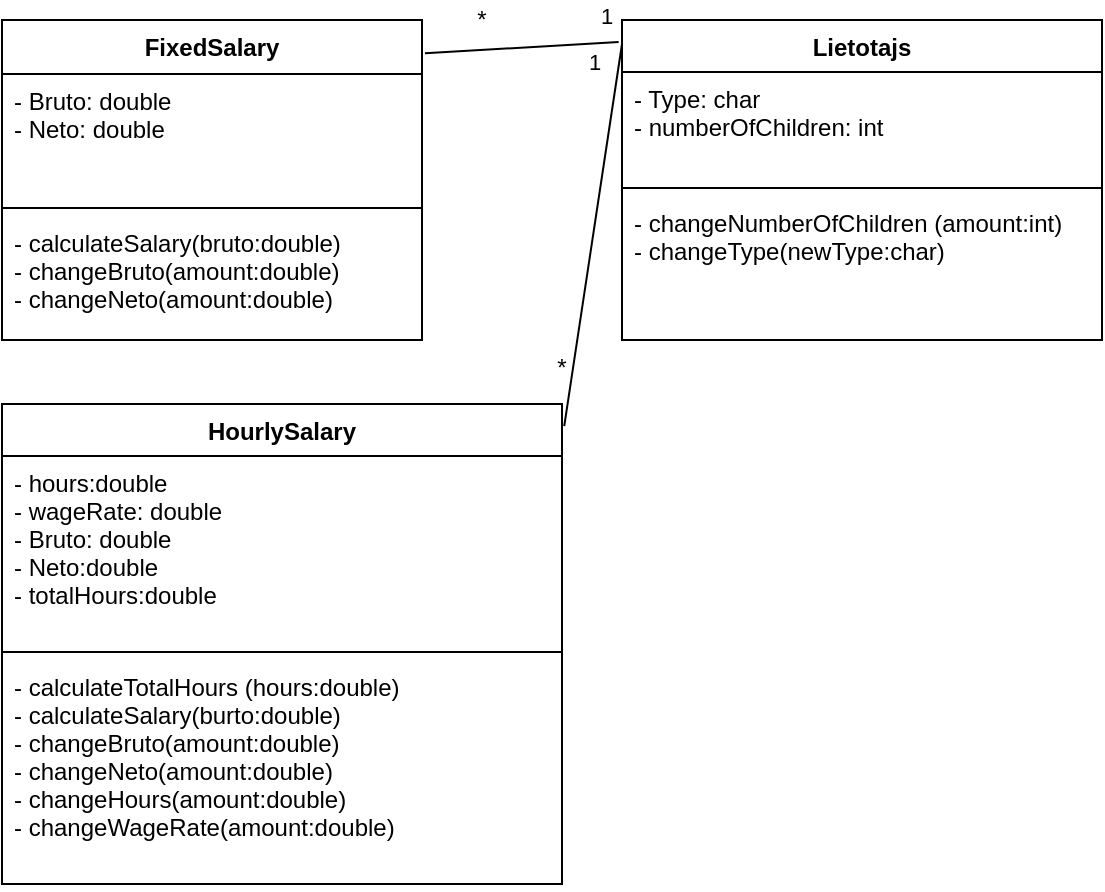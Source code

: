 <mxfile version="10.5.5" type="github"><diagram id="uEVUQhxYYaAsfeXQP3OB" name="Page-1"><mxGraphModel dx="621" dy="536" grid="1" gridSize="10" guides="1" tooltips="1" connect="1" arrows="1" fold="1" page="1" pageScale="1" pageWidth="827" pageHeight="1169" math="0" shadow="0"><root><mxCell id="0"/><mxCell id="1" parent="0"/><mxCell id="OuQEdhxySsI5sdxnEuAX-6" value="FixedSalary" style="swimlane;fontStyle=1;align=center;verticalAlign=top;childLayout=stackLayout;horizontal=1;startSize=27;horizontalStack=0;resizeParent=1;resizeParentMax=0;resizeLast=0;collapsible=1;marginBottom=0;" parent="1" vertex="1"><mxGeometry x="10" y="48" width="210" height="160" as="geometry"/></mxCell><mxCell id="OuQEdhxySsI5sdxnEuAX-7" value="- Bruto: double&#10;- Neto: double&#10;&#10;" style="text;strokeColor=none;fillColor=none;align=left;verticalAlign=top;spacingLeft=4;spacingRight=4;overflow=hidden;rotatable=0;points=[[0,0.5],[1,0.5]];portConstraint=eastwest;" parent="OuQEdhxySsI5sdxnEuAX-6" vertex="1"><mxGeometry y="27" width="210" height="63" as="geometry"/></mxCell><mxCell id="OuQEdhxySsI5sdxnEuAX-8" value="" style="line;strokeWidth=1;fillColor=none;align=left;verticalAlign=middle;spacingTop=-1;spacingLeft=3;spacingRight=3;rotatable=0;labelPosition=right;points=[];portConstraint=eastwest;" parent="OuQEdhxySsI5sdxnEuAX-6" vertex="1"><mxGeometry y="90" width="210" height="8" as="geometry"/></mxCell><mxCell id="OuQEdhxySsI5sdxnEuAX-9" value="- calculateSalary(bruto:double)&#10;- changeBruto(amount:double)&#10;- changeNeto(amount:double)&#10;&#10;" style="text;strokeColor=none;fillColor=none;align=left;verticalAlign=top;spacingLeft=4;spacingRight=4;overflow=hidden;rotatable=0;points=[[0,0.5],[1,0.5]];portConstraint=eastwest;" parent="OuQEdhxySsI5sdxnEuAX-6" vertex="1"><mxGeometry y="98" width="210" height="62" as="geometry"/></mxCell><mxCell id="HsmfVUlUror4OWr0RUcN-1" value="Lietotajs" style="swimlane;fontStyle=1;align=center;verticalAlign=top;childLayout=stackLayout;horizontal=1;startSize=26;horizontalStack=0;resizeParent=1;resizeParentMax=0;resizeLast=0;collapsible=1;marginBottom=0;" vertex="1" parent="1"><mxGeometry x="320" y="48" width="240" height="160" as="geometry"/></mxCell><mxCell id="HsmfVUlUror4OWr0RUcN-2" value="- Type: char&#10;- numberOfChildren: int&#10;" style="text;strokeColor=none;fillColor=none;align=left;verticalAlign=top;spacingLeft=4;spacingRight=4;overflow=hidden;rotatable=0;points=[[0,0.5],[1,0.5]];portConstraint=eastwest;" vertex="1" parent="HsmfVUlUror4OWr0RUcN-1"><mxGeometry y="26" width="240" height="54" as="geometry"/></mxCell><mxCell id="HsmfVUlUror4OWr0RUcN-3" value="" style="line;strokeWidth=1;fillColor=none;align=left;verticalAlign=middle;spacingTop=-1;spacingLeft=3;spacingRight=3;rotatable=0;labelPosition=right;points=[];portConstraint=eastwest;" vertex="1" parent="HsmfVUlUror4OWr0RUcN-1"><mxGeometry y="80" width="240" height="8" as="geometry"/></mxCell><mxCell id="HsmfVUlUror4OWr0RUcN-4" value="- changeNumberOfChildren (amount:int)&#10;- changeType(newType:char)" style="text;strokeColor=none;fillColor=none;align=left;verticalAlign=top;spacingLeft=4;spacingRight=4;overflow=hidden;rotatable=0;points=[[0,0.5],[1,0.5]];portConstraint=eastwest;" vertex="1" parent="HsmfVUlUror4OWr0RUcN-1"><mxGeometry y="88" width="240" height="72" as="geometry"/></mxCell><mxCell id="HsmfVUlUror4OWr0RUcN-12" value="1" style="endArrow=none;html=1;entryX=1.007;entryY=0.104;entryDx=0;entryDy=0;exitX=-0.007;exitY=0.069;exitDx=0;exitDy=0;exitPerimeter=0;entryPerimeter=0;" edge="1" parent="1" source="HsmfVUlUror4OWr0RUcN-1" target="OuQEdhxySsI5sdxnEuAX-6"><mxGeometry x="-0.886" y="-13" width="50" height="50" relative="1" as="geometry"><mxPoint x="10" y="290" as="sourcePoint"/><mxPoint x="60" y="240" as="targetPoint"/><mxPoint as="offset"/></mxGeometry></mxCell><mxCell id="HsmfVUlUror4OWr0RUcN-13" value="*" style="text;html=1;strokeColor=none;fillColor=none;align=center;verticalAlign=middle;whiteSpace=wrap;rounded=0;" vertex="1" parent="1"><mxGeometry x="230" y="38" width="40" height="20" as="geometry"/></mxCell><mxCell id="HsmfVUlUror4OWr0RUcN-14" value="HourlySalary" style="swimlane;fontStyle=1;align=center;verticalAlign=top;childLayout=stackLayout;horizontal=1;startSize=26;horizontalStack=0;resizeParent=1;resizeParentMax=0;resizeLast=0;collapsible=1;marginBottom=0;" vertex="1" parent="1"><mxGeometry x="10" y="240" width="280" height="240" as="geometry"/></mxCell><mxCell id="HsmfVUlUror4OWr0RUcN-15" value="- hours:double&#10;- wageRate: double&#10;- Bruto: double&#10;- Neto:double&#10;- totalHours:double&#10;" style="text;strokeColor=none;fillColor=none;align=left;verticalAlign=top;spacingLeft=4;spacingRight=4;overflow=hidden;rotatable=0;points=[[0,0.5],[1,0.5]];portConstraint=eastwest;" vertex="1" parent="HsmfVUlUror4OWr0RUcN-14"><mxGeometry y="26" width="280" height="94" as="geometry"/></mxCell><mxCell id="HsmfVUlUror4OWr0RUcN-16" value="" style="line;strokeWidth=1;fillColor=none;align=left;verticalAlign=middle;spacingTop=-1;spacingLeft=3;spacingRight=3;rotatable=0;labelPosition=right;points=[];portConstraint=eastwest;" vertex="1" parent="HsmfVUlUror4OWr0RUcN-14"><mxGeometry y="120" width="280" height="8" as="geometry"/></mxCell><mxCell id="HsmfVUlUror4OWr0RUcN-17" value="- calculateTotalHours (hours:double)&#10;- calculateSalary(burto:double)&#10;- changeBruto(amount:double)&#10;- changeNeto(amount:double)&#10;- changeHours(amount:double)&#10;- changeWageRate(amount:double)&#10;" style="text;strokeColor=none;fillColor=none;align=left;verticalAlign=top;spacingLeft=4;spacingRight=4;overflow=hidden;rotatable=0;points=[[0,0.5],[1,0.5]];portConstraint=eastwest;" vertex="1" parent="HsmfVUlUror4OWr0RUcN-14"><mxGeometry y="128" width="280" height="112" as="geometry"/></mxCell><mxCell id="HsmfVUlUror4OWr0RUcN-18" value="1" style="endArrow=none;html=1;entryX=1.004;entryY=0.046;entryDx=0;entryDy=0;entryPerimeter=0;" edge="1" parent="1" target="HsmfVUlUror4OWr0RUcN-14"><mxGeometry x="-0.886" y="-13" width="50" height="50" relative="1" as="geometry"><mxPoint x="320" y="60" as="sourcePoint"/><mxPoint x="231" y="75" as="targetPoint"/><mxPoint as="offset"/></mxGeometry></mxCell><mxCell id="HsmfVUlUror4OWr0RUcN-19" value="*" style="text;html=1;strokeColor=none;fillColor=none;align=center;verticalAlign=middle;whiteSpace=wrap;rounded=0;" vertex="1" parent="1"><mxGeometry x="270" y="212" width="40" height="20" as="geometry"/></mxCell></root></mxGraphModel></diagram></mxfile>